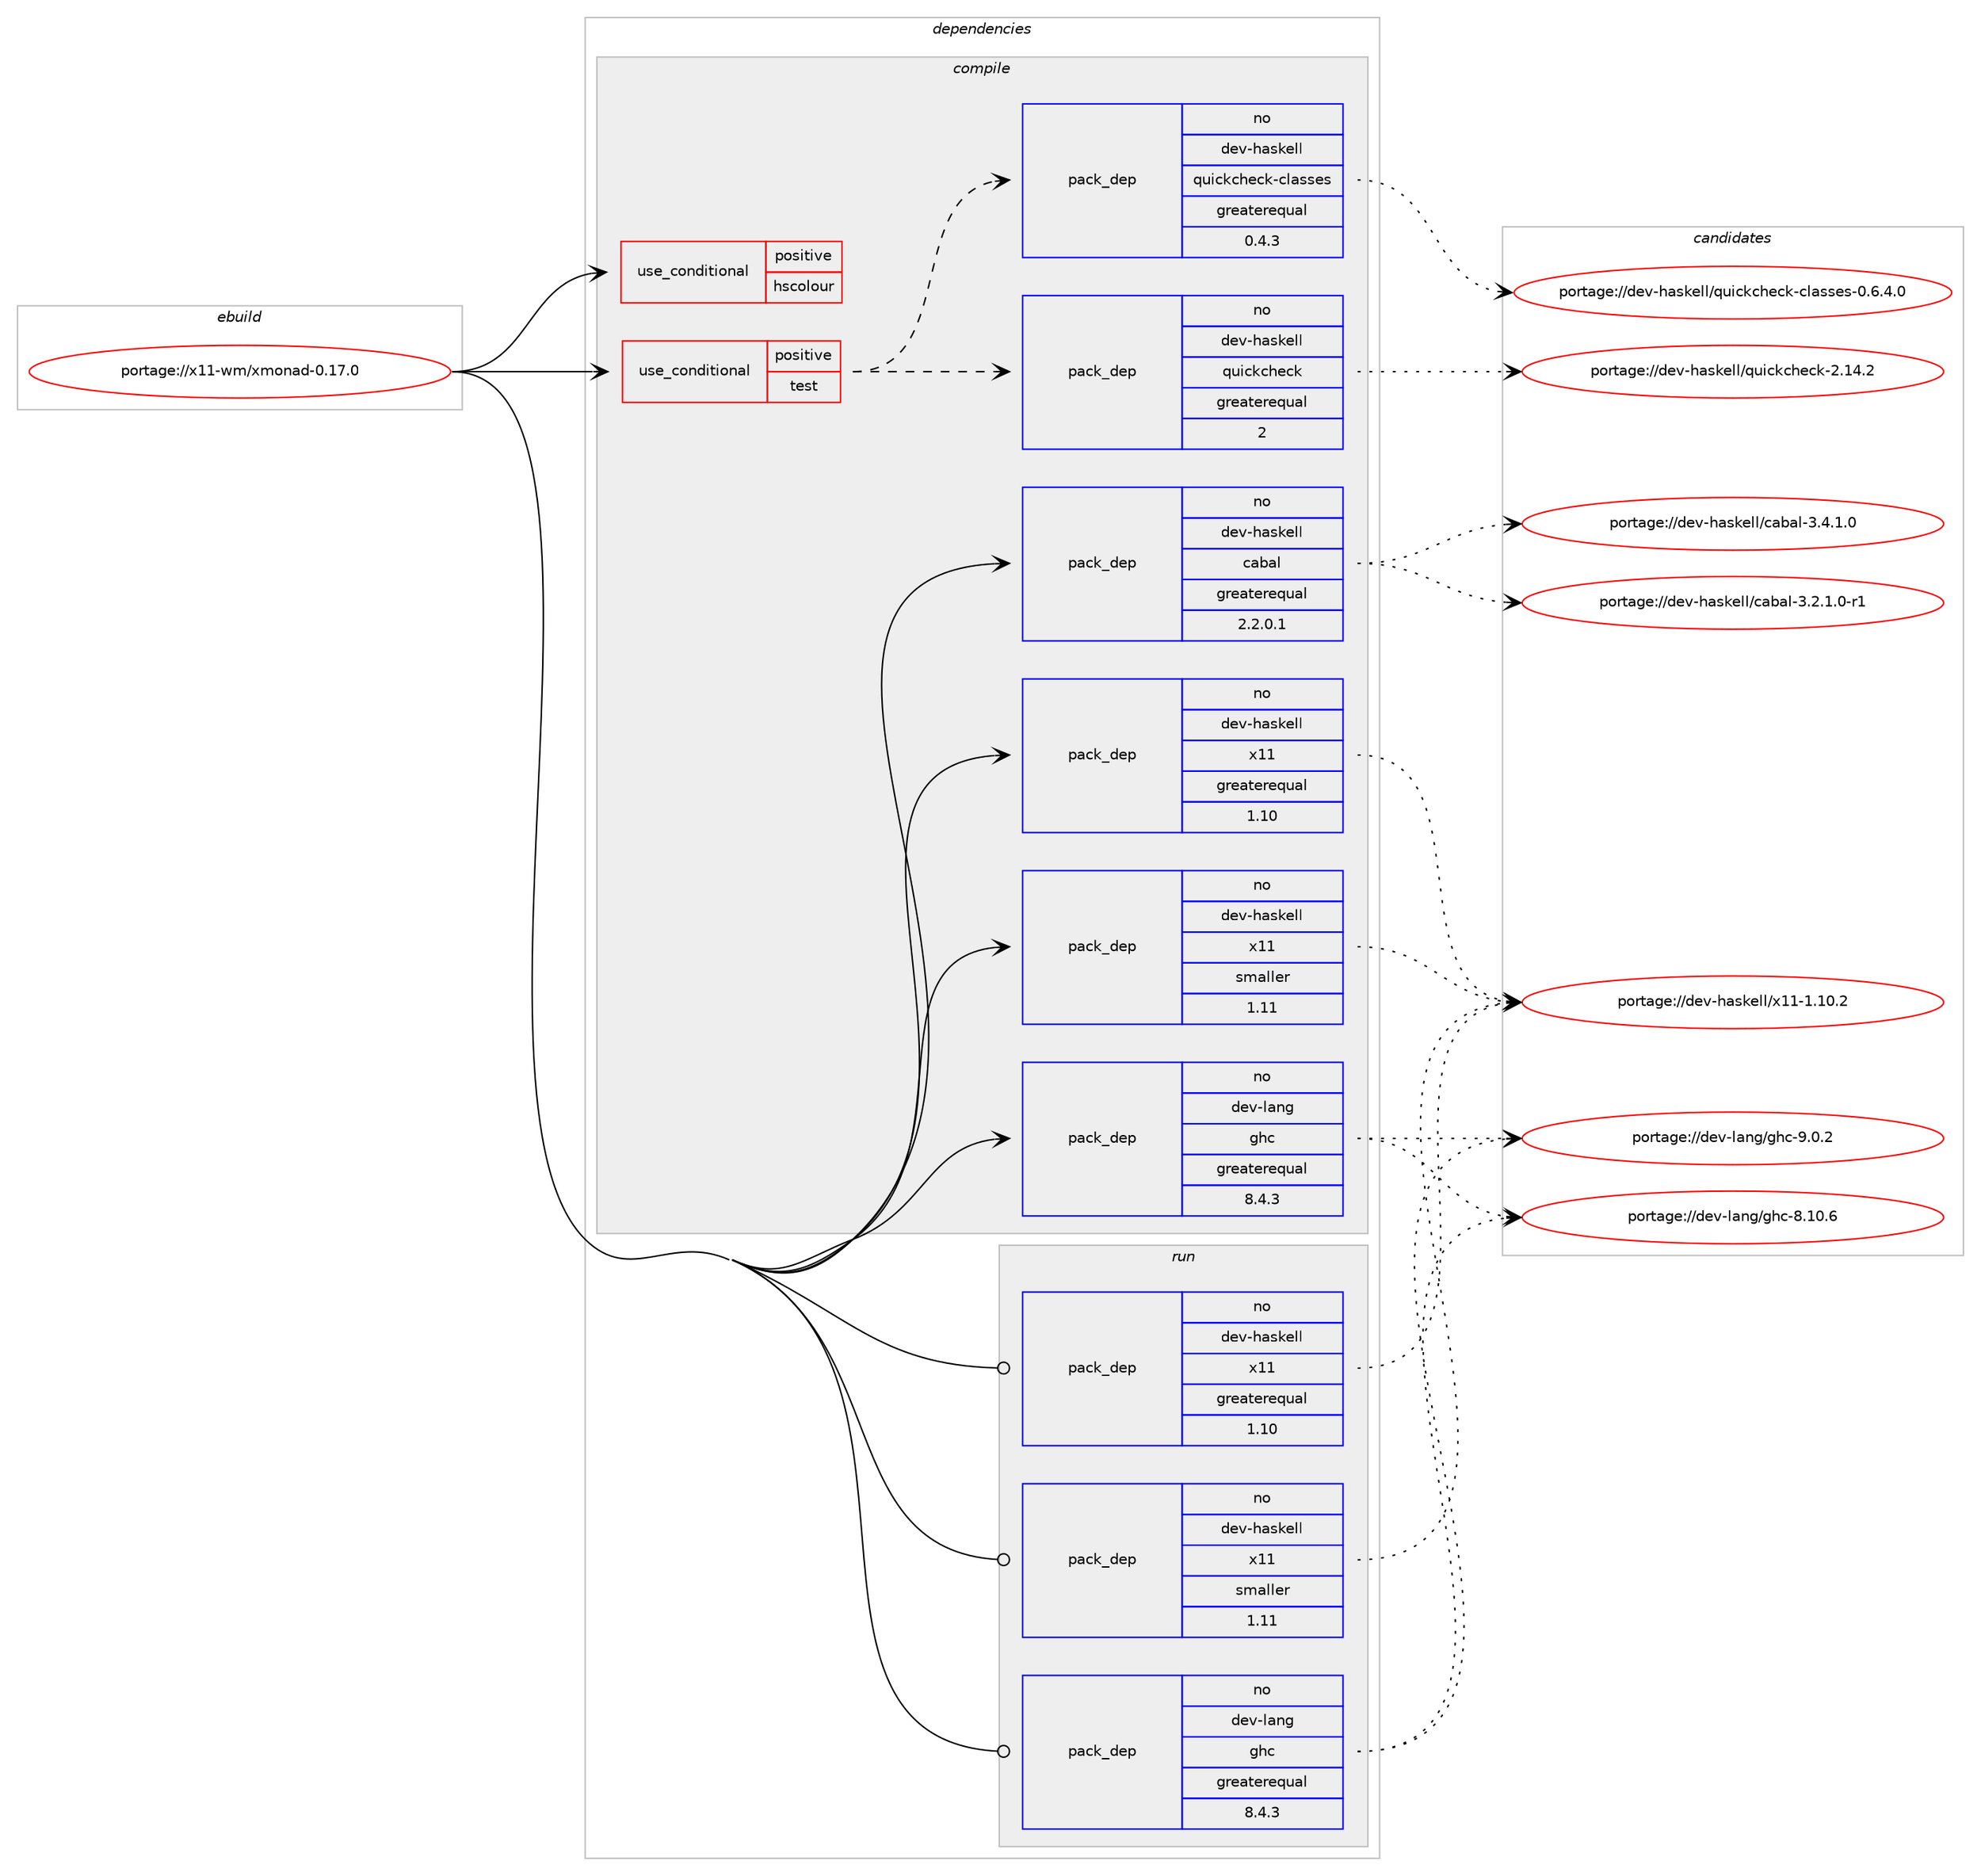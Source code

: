 digraph prolog {

# *************
# Graph options
# *************

newrank=true;
concentrate=true;
compound=true;
graph [rankdir=LR,fontname=Helvetica,fontsize=10,ranksep=1.5];#, ranksep=2.5, nodesep=0.2];
edge  [arrowhead=vee];
node  [fontname=Helvetica,fontsize=10];

# **********
# The ebuild
# **********

subgraph cluster_leftcol {
color=gray;
rank=same;
label=<<i>ebuild</i>>;
id [label="portage://x11-wm/xmonad-0.17.0", color=red, width=4, href="../x11-wm/xmonad-0.17.0.svg"];
}

# ****************
# The dependencies
# ****************

subgraph cluster_midcol {
color=gray;
label=<<i>dependencies</i>>;
subgraph cluster_compile {
fillcolor="#eeeeee";
style=filled;
label=<<i>compile</i>>;
subgraph cond243 {
dependency621 [label=<<TABLE BORDER="0" CELLBORDER="1" CELLSPACING="0" CELLPADDING="4"><TR><TD ROWSPAN="3" CELLPADDING="10">use_conditional</TD></TR><TR><TD>positive</TD></TR><TR><TD>hscolour</TD></TR></TABLE>>, shape=none, color=red];
# *** BEGIN UNKNOWN DEPENDENCY TYPE (TODO) ***
# dependency621 -> package_dependency(portage://x11-wm/xmonad-0.17.0,install,no,dev-haskell,hscolour,none,[,,],[],[])
# *** END UNKNOWN DEPENDENCY TYPE (TODO) ***

}
id:e -> dependency621:w [weight=20,style="solid",arrowhead="vee"];
subgraph cond244 {
dependency622 [label=<<TABLE BORDER="0" CELLBORDER="1" CELLSPACING="0" CELLPADDING="4"><TR><TD ROWSPAN="3" CELLPADDING="10">use_conditional</TD></TR><TR><TD>positive</TD></TR><TR><TD>test</TD></TR></TABLE>>, shape=none, color=red];
subgraph pack330 {
dependency623 [label=<<TABLE BORDER="0" CELLBORDER="1" CELLSPACING="0" CELLPADDING="4" WIDTH="220"><TR><TD ROWSPAN="6" CELLPADDING="30">pack_dep</TD></TR><TR><TD WIDTH="110">no</TD></TR><TR><TD>dev-haskell</TD></TR><TR><TD>quickcheck</TD></TR><TR><TD>greaterequal</TD></TR><TR><TD>2</TD></TR></TABLE>>, shape=none, color=blue];
}
dependency622:e -> dependency623:w [weight=20,style="dashed",arrowhead="vee"];
subgraph pack331 {
dependency624 [label=<<TABLE BORDER="0" CELLBORDER="1" CELLSPACING="0" CELLPADDING="4" WIDTH="220"><TR><TD ROWSPAN="6" CELLPADDING="30">pack_dep</TD></TR><TR><TD WIDTH="110">no</TD></TR><TR><TD>dev-haskell</TD></TR><TR><TD>quickcheck-classes</TD></TR><TR><TD>greaterequal</TD></TR><TR><TD>0.4.3</TD></TR></TABLE>>, shape=none, color=blue];
}
dependency622:e -> dependency624:w [weight=20,style="dashed",arrowhead="vee"];
}
id:e -> dependency622:w [weight=20,style="solid",arrowhead="vee"];
subgraph pack332 {
dependency625 [label=<<TABLE BORDER="0" CELLBORDER="1" CELLSPACING="0" CELLPADDING="4" WIDTH="220"><TR><TD ROWSPAN="6" CELLPADDING="30">pack_dep</TD></TR><TR><TD WIDTH="110">no</TD></TR><TR><TD>dev-haskell</TD></TR><TR><TD>cabal</TD></TR><TR><TD>greaterequal</TD></TR><TR><TD>2.2.0.1</TD></TR></TABLE>>, shape=none, color=blue];
}
id:e -> dependency625:w [weight=20,style="solid",arrowhead="vee"];
# *** BEGIN UNKNOWN DEPENDENCY TYPE (TODO) ***
# id -> package_dependency(portage://x11-wm/xmonad-0.17.0,install,no,dev-haskell,data-default-class,none,[,,],any_same_slot,[use(optenable(profile),none)])
# *** END UNKNOWN DEPENDENCY TYPE (TODO) ***

# *** BEGIN UNKNOWN DEPENDENCY TYPE (TODO) ***
# id -> package_dependency(portage://x11-wm/xmonad-0.17.0,install,no,dev-haskell,mtl,none,[,,],any_same_slot,[use(optenable(profile),none)])
# *** END UNKNOWN DEPENDENCY TYPE (TODO) ***

# *** BEGIN UNKNOWN DEPENDENCY TYPE (TODO) ***
# id -> package_dependency(portage://x11-wm/xmonad-0.17.0,install,no,dev-haskell,setlocale,none,[,,],any_same_slot,[use(optenable(profile),none)])
# *** END UNKNOWN DEPENDENCY TYPE (TODO) ***

subgraph pack333 {
dependency626 [label=<<TABLE BORDER="0" CELLBORDER="1" CELLSPACING="0" CELLPADDING="4" WIDTH="220"><TR><TD ROWSPAN="6" CELLPADDING="30">pack_dep</TD></TR><TR><TD WIDTH="110">no</TD></TR><TR><TD>dev-haskell</TD></TR><TR><TD>x11</TD></TR><TR><TD>greaterequal</TD></TR><TR><TD>1.10</TD></TR></TABLE>>, shape=none, color=blue];
}
id:e -> dependency626:w [weight=20,style="solid",arrowhead="vee"];
subgraph pack334 {
dependency627 [label=<<TABLE BORDER="0" CELLBORDER="1" CELLSPACING="0" CELLPADDING="4" WIDTH="220"><TR><TD ROWSPAN="6" CELLPADDING="30">pack_dep</TD></TR><TR><TD WIDTH="110">no</TD></TR><TR><TD>dev-haskell</TD></TR><TR><TD>x11</TD></TR><TR><TD>smaller</TD></TR><TR><TD>1.11</TD></TR></TABLE>>, shape=none, color=blue];
}
id:e -> dependency627:w [weight=20,style="solid",arrowhead="vee"];
subgraph pack335 {
dependency628 [label=<<TABLE BORDER="0" CELLBORDER="1" CELLSPACING="0" CELLPADDING="4" WIDTH="220"><TR><TD ROWSPAN="6" CELLPADDING="30">pack_dep</TD></TR><TR><TD WIDTH="110">no</TD></TR><TR><TD>dev-lang</TD></TR><TR><TD>ghc</TD></TR><TR><TD>greaterequal</TD></TR><TR><TD>8.4.3</TD></TR></TABLE>>, shape=none, color=blue];
}
id:e -> dependency628:w [weight=20,style="solid",arrowhead="vee"];
}
subgraph cluster_compileandrun {
fillcolor="#eeeeee";
style=filled;
label=<<i>compile and run</i>>;
}
subgraph cluster_run {
fillcolor="#eeeeee";
style=filled;
label=<<i>run</i>>;
# *** BEGIN UNKNOWN DEPENDENCY TYPE (TODO) ***
# id -> package_dependency(portage://x11-wm/xmonad-0.17.0,run,no,dev-haskell,data-default-class,none,[,,],any_same_slot,[use(optenable(profile),none)])
# *** END UNKNOWN DEPENDENCY TYPE (TODO) ***

# *** BEGIN UNKNOWN DEPENDENCY TYPE (TODO) ***
# id -> package_dependency(portage://x11-wm/xmonad-0.17.0,run,no,dev-haskell,mtl,none,[,,],any_same_slot,[use(optenable(profile),none)])
# *** END UNKNOWN DEPENDENCY TYPE (TODO) ***

# *** BEGIN UNKNOWN DEPENDENCY TYPE (TODO) ***
# id -> package_dependency(portage://x11-wm/xmonad-0.17.0,run,no,dev-haskell,setlocale,none,[,,],any_same_slot,[use(optenable(profile),none)])
# *** END UNKNOWN DEPENDENCY TYPE (TODO) ***

subgraph pack336 {
dependency629 [label=<<TABLE BORDER="0" CELLBORDER="1" CELLSPACING="0" CELLPADDING="4" WIDTH="220"><TR><TD ROWSPAN="6" CELLPADDING="30">pack_dep</TD></TR><TR><TD WIDTH="110">no</TD></TR><TR><TD>dev-haskell</TD></TR><TR><TD>x11</TD></TR><TR><TD>greaterequal</TD></TR><TR><TD>1.10</TD></TR></TABLE>>, shape=none, color=blue];
}
id:e -> dependency629:w [weight=20,style="solid",arrowhead="odot"];
subgraph pack337 {
dependency630 [label=<<TABLE BORDER="0" CELLBORDER="1" CELLSPACING="0" CELLPADDING="4" WIDTH="220"><TR><TD ROWSPAN="6" CELLPADDING="30">pack_dep</TD></TR><TR><TD WIDTH="110">no</TD></TR><TR><TD>dev-haskell</TD></TR><TR><TD>x11</TD></TR><TR><TD>smaller</TD></TR><TR><TD>1.11</TD></TR></TABLE>>, shape=none, color=blue];
}
id:e -> dependency630:w [weight=20,style="solid",arrowhead="odot"];
subgraph pack338 {
dependency631 [label=<<TABLE BORDER="0" CELLBORDER="1" CELLSPACING="0" CELLPADDING="4" WIDTH="220"><TR><TD ROWSPAN="6" CELLPADDING="30">pack_dep</TD></TR><TR><TD WIDTH="110">no</TD></TR><TR><TD>dev-lang</TD></TR><TR><TD>ghc</TD></TR><TR><TD>greaterequal</TD></TR><TR><TD>8.4.3</TD></TR></TABLE>>, shape=none, color=blue];
}
id:e -> dependency631:w [weight=20,style="solid",arrowhead="odot"];
}
}

# **************
# The candidates
# **************

subgraph cluster_choices {
rank=same;
color=gray;
label=<<i>candidates</i>>;

subgraph choice330 {
color=black;
nodesep=1;
choice10010111845104971151071011081084711311710599107991041019910745504649524650 [label="portage://dev-haskell/quickcheck-2.14.2", color=red, width=4,href="../dev-haskell/quickcheck-2.14.2.svg"];
dependency623:e -> choice10010111845104971151071011081084711311710599107991041019910745504649524650:w [style=dotted,weight="100"];
}
subgraph choice331 {
color=black;
nodesep=1;
choice1001011184510497115107101108108471131171059910799104101991074599108971151151011154548465446524648 [label="portage://dev-haskell/quickcheck-classes-0.6.4.0", color=red, width=4,href="../dev-haskell/quickcheck-classes-0.6.4.0.svg"];
dependency624:e -> choice1001011184510497115107101108108471131171059910799104101991074599108971151151011154548465446524648:w [style=dotted,weight="100"];
}
subgraph choice332 {
color=black;
nodesep=1;
choice1001011184510497115107101108108479997989710845514650464946484511449 [label="portage://dev-haskell/cabal-3.2.1.0-r1", color=red, width=4,href="../dev-haskell/cabal-3.2.1.0-r1.svg"];
choice100101118451049711510710110810847999798971084551465246494648 [label="portage://dev-haskell/cabal-3.4.1.0", color=red, width=4,href="../dev-haskell/cabal-3.4.1.0.svg"];
dependency625:e -> choice1001011184510497115107101108108479997989710845514650464946484511449:w [style=dotted,weight="100"];
dependency625:e -> choice100101118451049711510710110810847999798971084551465246494648:w [style=dotted,weight="100"];
}
subgraph choice333 {
color=black;
nodesep=1;
choice100101118451049711510710110810847120494945494649484650 [label="portage://dev-haskell/x11-1.10.2", color=red, width=4,href="../dev-haskell/x11-1.10.2.svg"];
dependency626:e -> choice100101118451049711510710110810847120494945494649484650:w [style=dotted,weight="100"];
}
subgraph choice334 {
color=black;
nodesep=1;
choice100101118451049711510710110810847120494945494649484650 [label="portage://dev-haskell/x11-1.10.2", color=red, width=4,href="../dev-haskell/x11-1.10.2.svg"];
dependency627:e -> choice100101118451049711510710110810847120494945494649484650:w [style=dotted,weight="100"];
}
subgraph choice335 {
color=black;
nodesep=1;
choice1001011184510897110103471031049945564649484654 [label="portage://dev-lang/ghc-8.10.6", color=red, width=4,href="../dev-lang/ghc-8.10.6.svg"];
choice10010111845108971101034710310499455746484650 [label="portage://dev-lang/ghc-9.0.2", color=red, width=4,href="../dev-lang/ghc-9.0.2.svg"];
dependency628:e -> choice1001011184510897110103471031049945564649484654:w [style=dotted,weight="100"];
dependency628:e -> choice10010111845108971101034710310499455746484650:w [style=dotted,weight="100"];
}
subgraph choice336 {
color=black;
nodesep=1;
choice100101118451049711510710110810847120494945494649484650 [label="portage://dev-haskell/x11-1.10.2", color=red, width=4,href="../dev-haskell/x11-1.10.2.svg"];
dependency629:e -> choice100101118451049711510710110810847120494945494649484650:w [style=dotted,weight="100"];
}
subgraph choice337 {
color=black;
nodesep=1;
choice100101118451049711510710110810847120494945494649484650 [label="portage://dev-haskell/x11-1.10.2", color=red, width=4,href="../dev-haskell/x11-1.10.2.svg"];
dependency630:e -> choice100101118451049711510710110810847120494945494649484650:w [style=dotted,weight="100"];
}
subgraph choice338 {
color=black;
nodesep=1;
choice1001011184510897110103471031049945564649484654 [label="portage://dev-lang/ghc-8.10.6", color=red, width=4,href="../dev-lang/ghc-8.10.6.svg"];
choice10010111845108971101034710310499455746484650 [label="portage://dev-lang/ghc-9.0.2", color=red, width=4,href="../dev-lang/ghc-9.0.2.svg"];
dependency631:e -> choice1001011184510897110103471031049945564649484654:w [style=dotted,weight="100"];
dependency631:e -> choice10010111845108971101034710310499455746484650:w [style=dotted,weight="100"];
}
}

}
